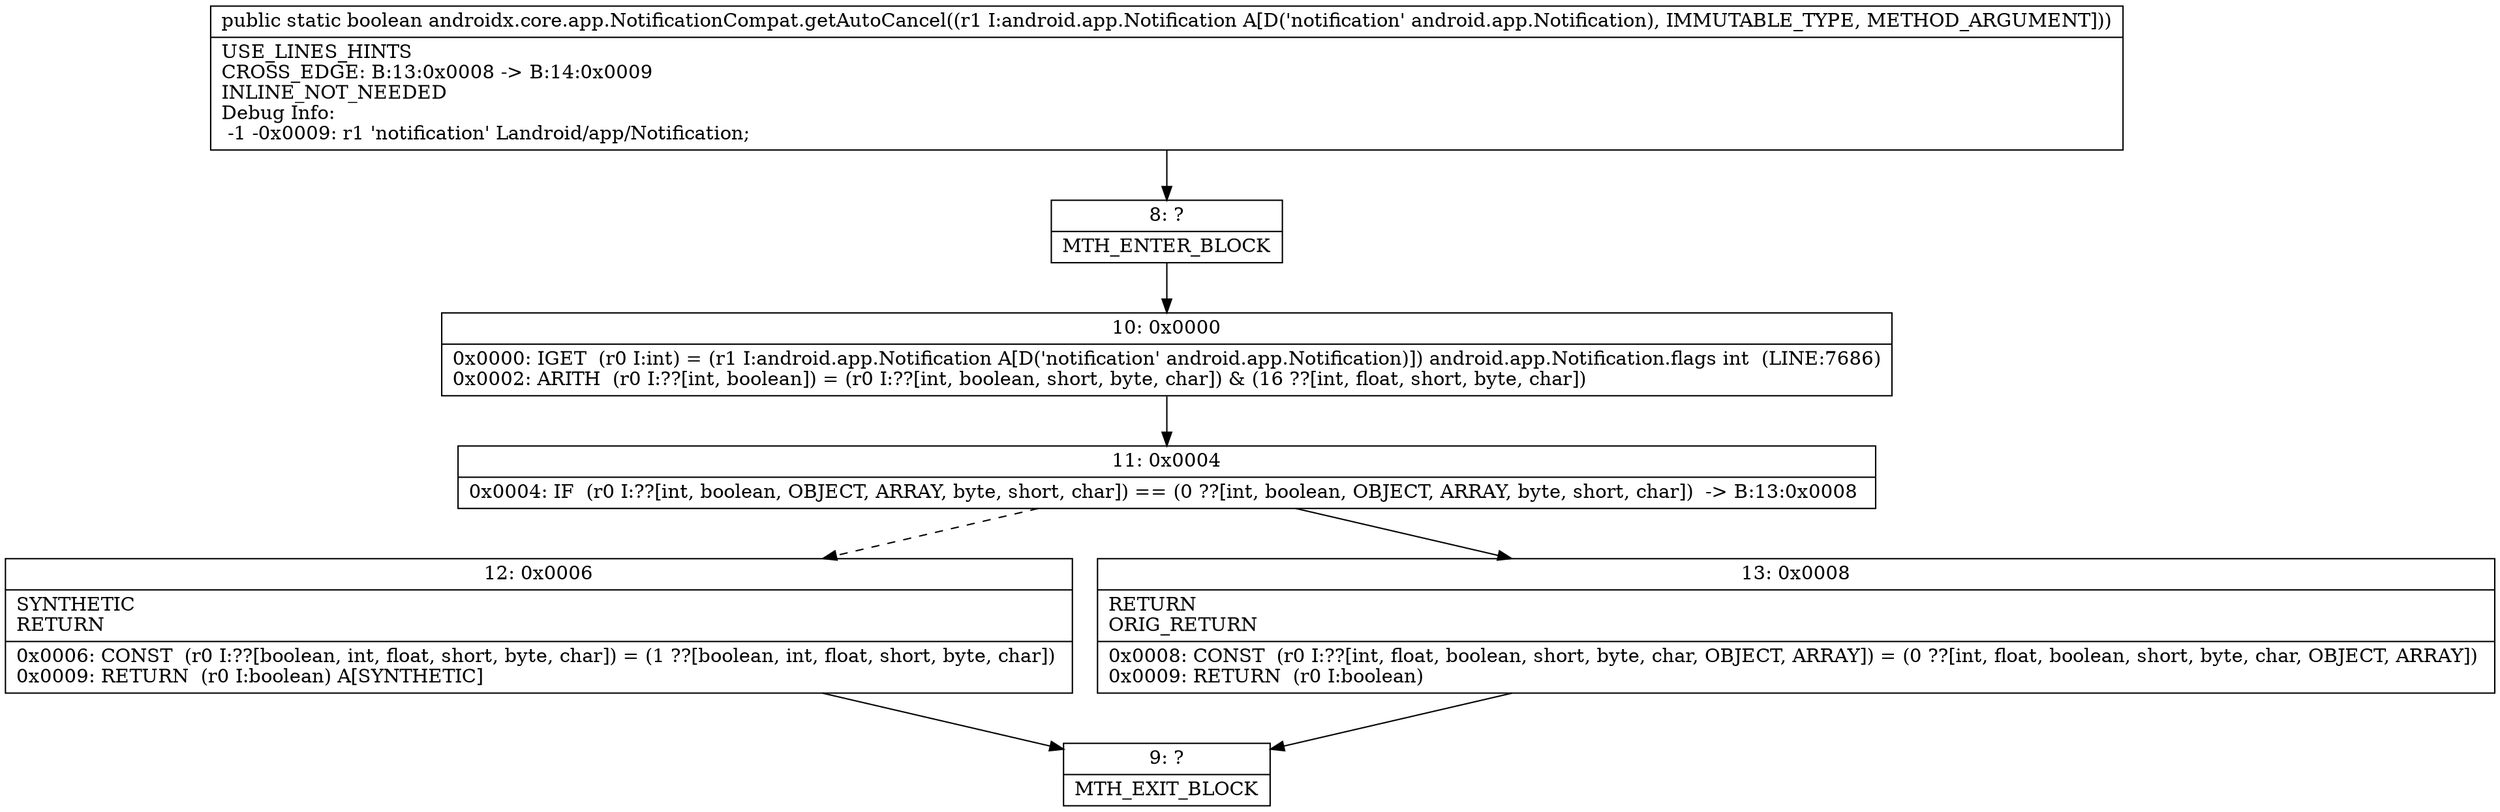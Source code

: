 digraph "CFG forandroidx.core.app.NotificationCompat.getAutoCancel(Landroid\/app\/Notification;)Z" {
Node_8 [shape=record,label="{8\:\ ?|MTH_ENTER_BLOCK\l}"];
Node_10 [shape=record,label="{10\:\ 0x0000|0x0000: IGET  (r0 I:int) = (r1 I:android.app.Notification A[D('notification' android.app.Notification)]) android.app.Notification.flags int  (LINE:7686)\l0x0002: ARITH  (r0 I:??[int, boolean]) = (r0 I:??[int, boolean, short, byte, char]) & (16 ??[int, float, short, byte, char]) \l}"];
Node_11 [shape=record,label="{11\:\ 0x0004|0x0004: IF  (r0 I:??[int, boolean, OBJECT, ARRAY, byte, short, char]) == (0 ??[int, boolean, OBJECT, ARRAY, byte, short, char])  \-\> B:13:0x0008 \l}"];
Node_12 [shape=record,label="{12\:\ 0x0006|SYNTHETIC\lRETURN\l|0x0006: CONST  (r0 I:??[boolean, int, float, short, byte, char]) = (1 ??[boolean, int, float, short, byte, char]) \l0x0009: RETURN  (r0 I:boolean) A[SYNTHETIC]\l}"];
Node_9 [shape=record,label="{9\:\ ?|MTH_EXIT_BLOCK\l}"];
Node_13 [shape=record,label="{13\:\ 0x0008|RETURN\lORIG_RETURN\l|0x0008: CONST  (r0 I:??[int, float, boolean, short, byte, char, OBJECT, ARRAY]) = (0 ??[int, float, boolean, short, byte, char, OBJECT, ARRAY]) \l0x0009: RETURN  (r0 I:boolean) \l}"];
MethodNode[shape=record,label="{public static boolean androidx.core.app.NotificationCompat.getAutoCancel((r1 I:android.app.Notification A[D('notification' android.app.Notification), IMMUTABLE_TYPE, METHOD_ARGUMENT]))  | USE_LINES_HINTS\lCROSS_EDGE: B:13:0x0008 \-\> B:14:0x0009\lINLINE_NOT_NEEDED\lDebug Info:\l  \-1 \-0x0009: r1 'notification' Landroid\/app\/Notification;\l}"];
MethodNode -> Node_8;Node_8 -> Node_10;
Node_10 -> Node_11;
Node_11 -> Node_12[style=dashed];
Node_11 -> Node_13;
Node_12 -> Node_9;
Node_13 -> Node_9;
}

